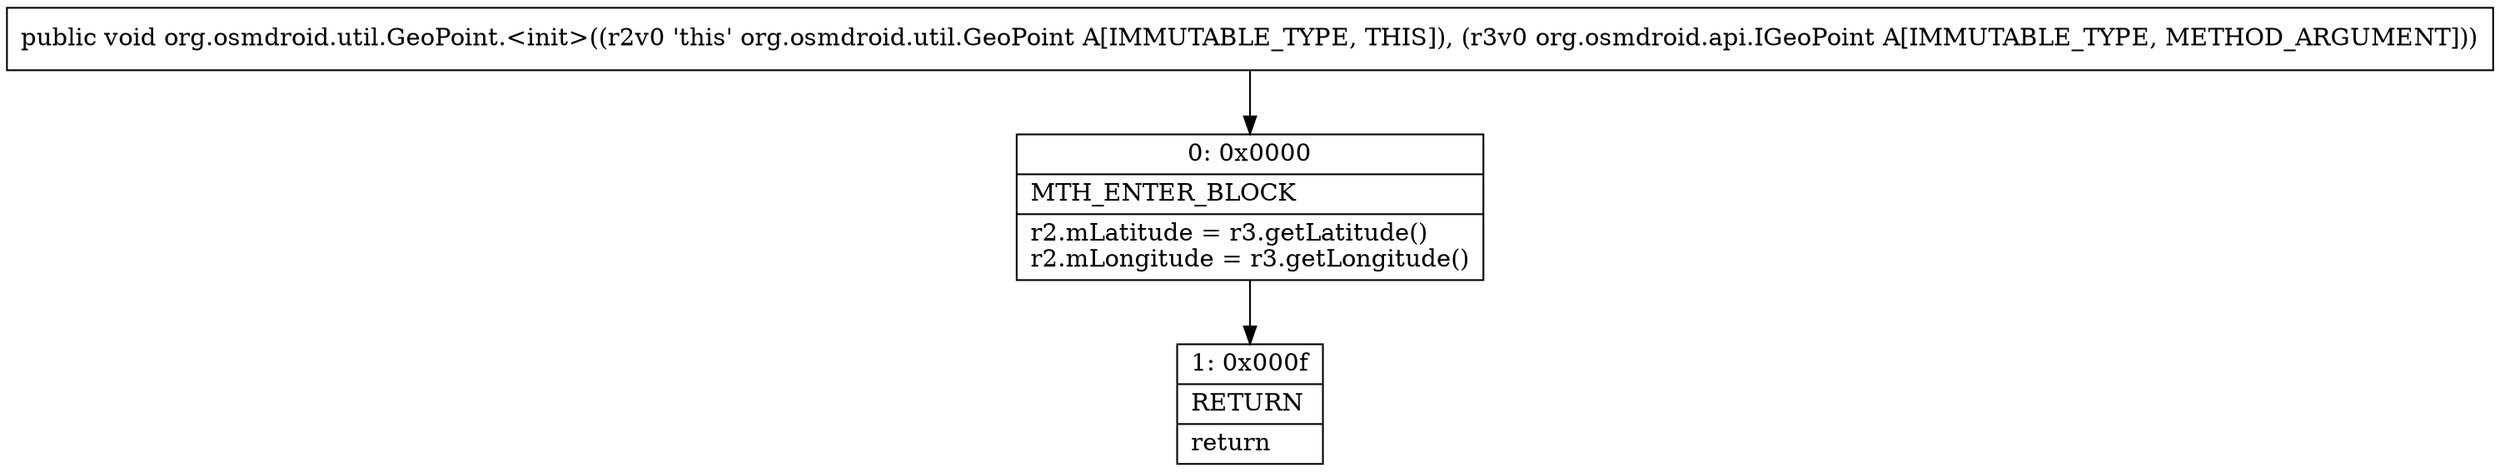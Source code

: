 digraph "CFG fororg.osmdroid.util.GeoPoint.\<init\>(Lorg\/osmdroid\/api\/IGeoPoint;)V" {
Node_0 [shape=record,label="{0\:\ 0x0000|MTH_ENTER_BLOCK\l|r2.mLatitude = r3.getLatitude()\lr2.mLongitude = r3.getLongitude()\l}"];
Node_1 [shape=record,label="{1\:\ 0x000f|RETURN\l|return\l}"];
MethodNode[shape=record,label="{public void org.osmdroid.util.GeoPoint.\<init\>((r2v0 'this' org.osmdroid.util.GeoPoint A[IMMUTABLE_TYPE, THIS]), (r3v0 org.osmdroid.api.IGeoPoint A[IMMUTABLE_TYPE, METHOD_ARGUMENT])) }"];
MethodNode -> Node_0;
Node_0 -> Node_1;
}

